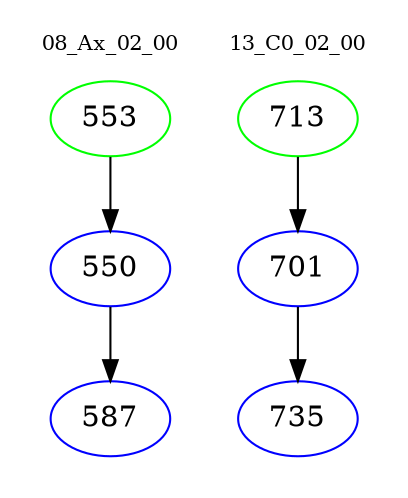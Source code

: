 digraph{
subgraph cluster_0 {
color = white
label = "08_Ax_02_00";
fontsize=10;
T0_553 [label="553", color="green"]
T0_553 -> T0_550 [color="black"]
T0_550 [label="550", color="blue"]
T0_550 -> T0_587 [color="black"]
T0_587 [label="587", color="blue"]
}
subgraph cluster_1 {
color = white
label = "13_C0_02_00";
fontsize=10;
T1_713 [label="713", color="green"]
T1_713 -> T1_701 [color="black"]
T1_701 [label="701", color="blue"]
T1_701 -> T1_735 [color="black"]
T1_735 [label="735", color="blue"]
}
}
